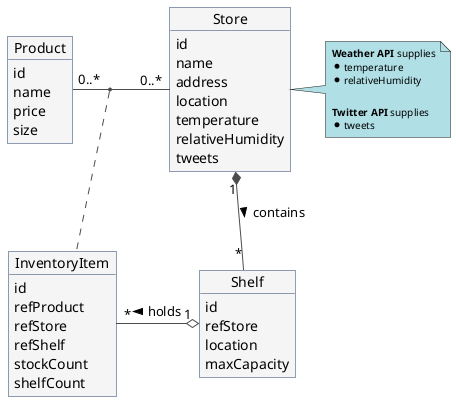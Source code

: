 @startuml

skinparam object {
  BackgroundColor #f5f5f5
  ArrowColor #4c4c4c
  BorderColor #233c68
}

object Product

Product : id 
Product : name 
Product : price 
Product : size 


object InventoryItem

InventoryItem : id 
InventoryItem : refProduct 
InventoryItem : refStore 
InventoryItem : refShelf 
InventoryItem : stockCount 
InventoryItem : shelfCount 


object Store

Store : id 
Store : name 
Store : address 
Store : location 
Store : temperature 
Store : relativeHumidity 
Store : tweets

note right of Store #PowderBlue
  <size:10><b>Weather API</b> supplies</size>
  * <size:10>temperature</size>
  * <size:10>relativeHumidity</size>

  <size:10><b>Twitter API</b> supplies</size>
  * <size:10>tweets</size>
end note 

object Shelf

Shelf : id 
Shelf : refStore 
Shelf : location 
Shelf : maxCapacity

Store "1" *-- "*" Shelf : contains >
InventoryItem "*" -o " 1" Shelf : < holds
Product "0..*" - "0..*" Store
(Product, Store) .. InventoryItem
@enduml